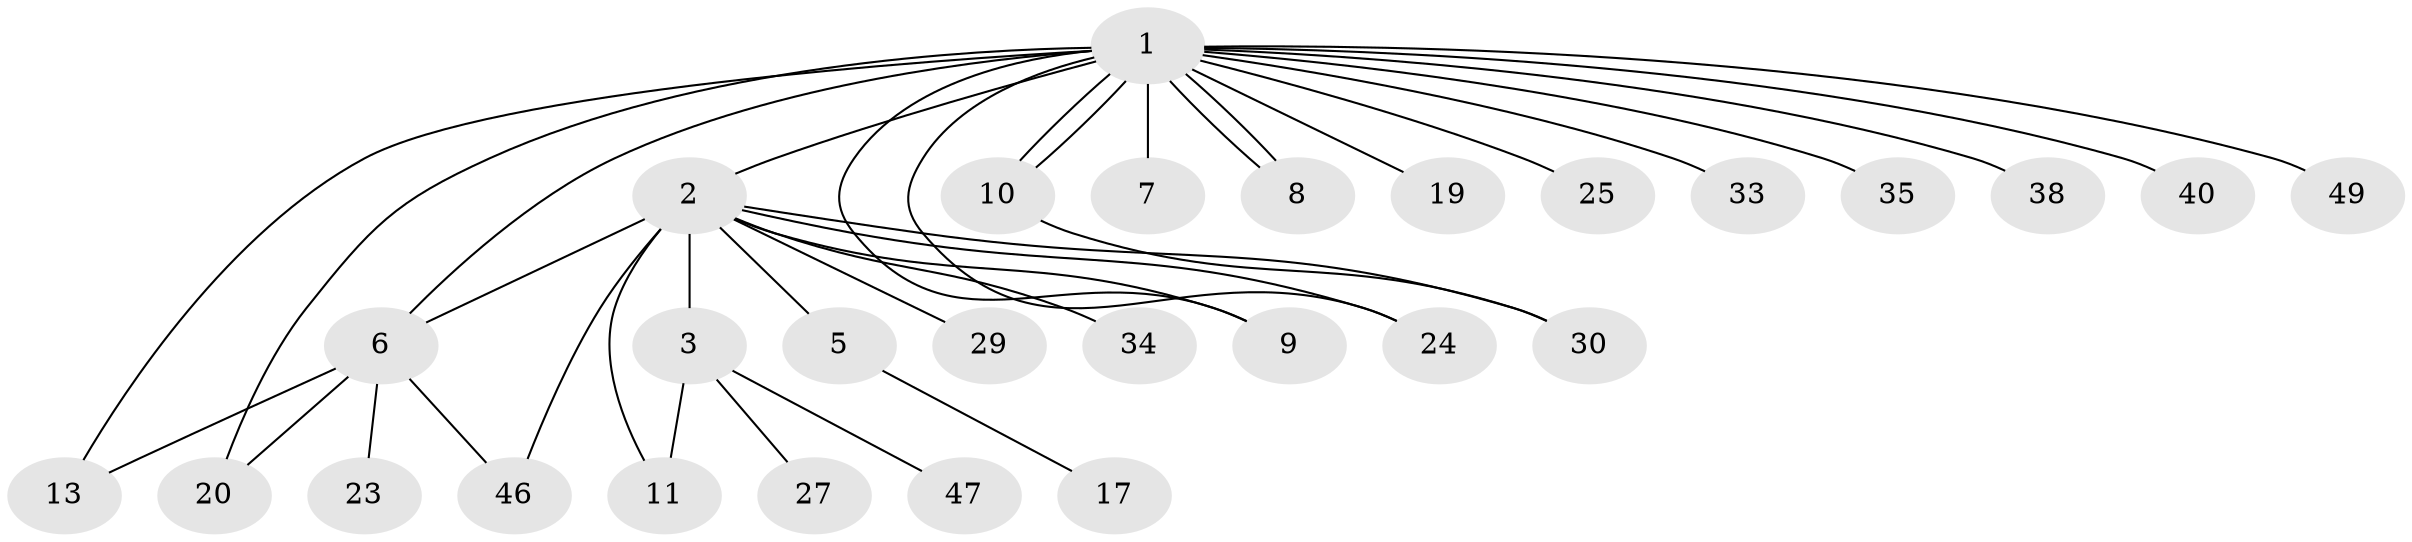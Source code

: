 // original degree distribution, {19: 0.017857142857142856, 13: 0.017857142857142856, 4: 0.07142857142857142, 3: 0.08928571428571429, 10: 0.017857142857142856, 1: 0.5357142857142857, 2: 0.21428571428571427, 6: 0.017857142857142856, 5: 0.017857142857142856}
// Generated by graph-tools (version 1.1) at 2025/18/03/04/25 18:18:11]
// undirected, 28 vertices, 37 edges
graph export_dot {
graph [start="1"]
  node [color=gray90,style=filled];
  1;
  2;
  3 [super="+4"];
  5 [super="+16+52"];
  6 [super="+12+28+32+36+54+14+15"];
  7;
  8 [super="+31"];
  9;
  10 [super="+50+22"];
  11 [super="+53"];
  13 [super="+18"];
  17;
  19;
  20 [super="+39+44+43+41"];
  23;
  24 [super="+51+55"];
  25;
  27;
  29;
  30;
  33;
  34;
  35;
  38;
  40;
  46;
  47;
  49;
  1 -- 2;
  1 -- 6 [weight=2];
  1 -- 7;
  1 -- 8;
  1 -- 8;
  1 -- 9;
  1 -- 10;
  1 -- 10;
  1 -- 19;
  1 -- 20;
  1 -- 25;
  1 -- 33;
  1 -- 35;
  1 -- 38;
  1 -- 40;
  1 -- 49;
  1 -- 24;
  1 -- 13;
  2 -- 3;
  2 -- 5;
  2 -- 6 [weight=2];
  2 -- 9;
  2 -- 11 [weight=2];
  2 -- 24;
  2 -- 29;
  2 -- 30;
  2 -- 34;
  2 -- 46;
  3 -- 47;
  3 -- 11;
  3 -- 27;
  5 -- 17;
  6 -- 13;
  6 -- 46;
  6 -- 23 [weight=2];
  6 -- 20;
  10 -- 30;
}
